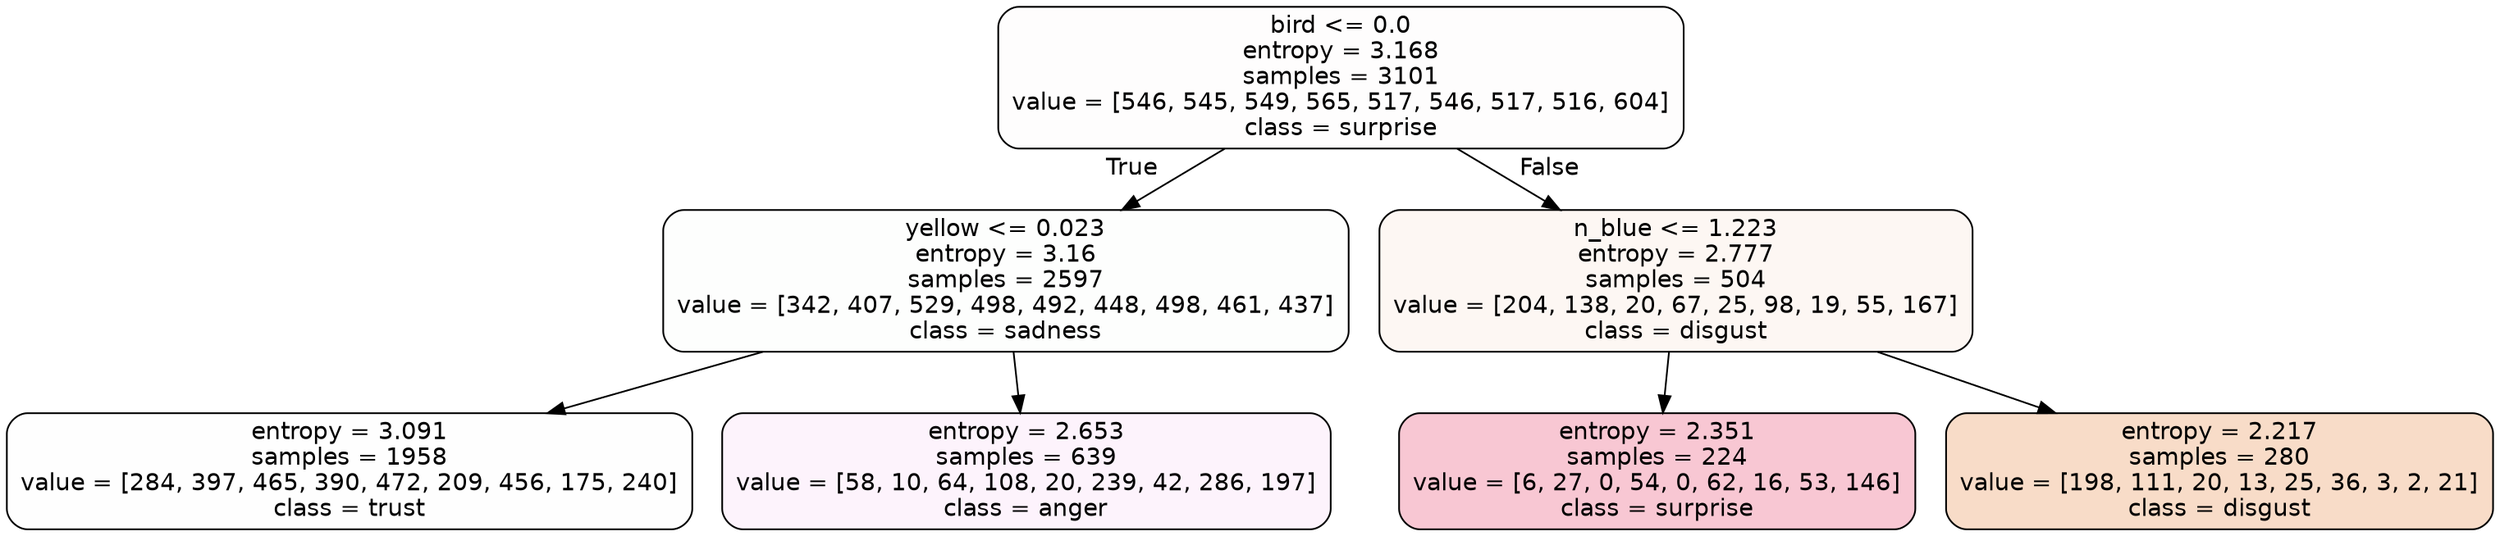 digraph Tree {
node [shape=box, style="filled, rounded", color="black", fontname=helvetica] ;
edge [fontname=helvetica] ;
0 [label="bird <= 0.0\nentropy = 3.168\nsamples = 3101\nvalue = [546, 545, 549, 565, 517, 546, 517, 516, 604]\nclass = surprise", fillcolor="#e5396402"] ;
1 [label="yellow <= 0.023\nentropy = 3.16\nsamples = 2597\nvalue = [342, 407, 529, 498, 492, 448, 498, 461, 437]\nclass = sadness", fillcolor="#64e53902"] ;
0 -> 1 [labeldistance=2.5, labelangle=45, headlabel="True"] ;
2 [label="entropy = 3.091\nsamples = 1958\nvalue = [284, 397, 465, 390, 472, 209, 456, 175, 240]\nclass = trust", fillcolor="#39d7e501"] ;
1 -> 2 ;
3 [label="entropy = 2.653\nsamples = 639\nvalue = [58, 10, 64, 108, 20, 239, 42, 286, 197]\nclass = anger", fillcolor="#e539d70f"] ;
1 -> 3 ;
4 [label="n_blue <= 1.223\nentropy = 2.777\nsamples = 504\nvalue = [204, 138, 20, 67, 25, 98, 19, 55, 167]\nclass = disgust", fillcolor="#e581390f"] ;
0 -> 4 [labeldistance=2.5, labelangle=-45, headlabel="False"] ;
5 [label="entropy = 2.351\nsamples = 224\nvalue = [6, 27, 0, 54, 0, 62, 16, 53, 146]\nclass = surprise", fillcolor="#e5396447"] ;
4 -> 5 ;
6 [label="entropy = 2.217\nsamples = 280\nvalue = [198, 111, 20, 13, 25, 36, 3, 2, 21]\nclass = disgust", fillcolor="#e5813946"] ;
4 -> 6 ;
}
